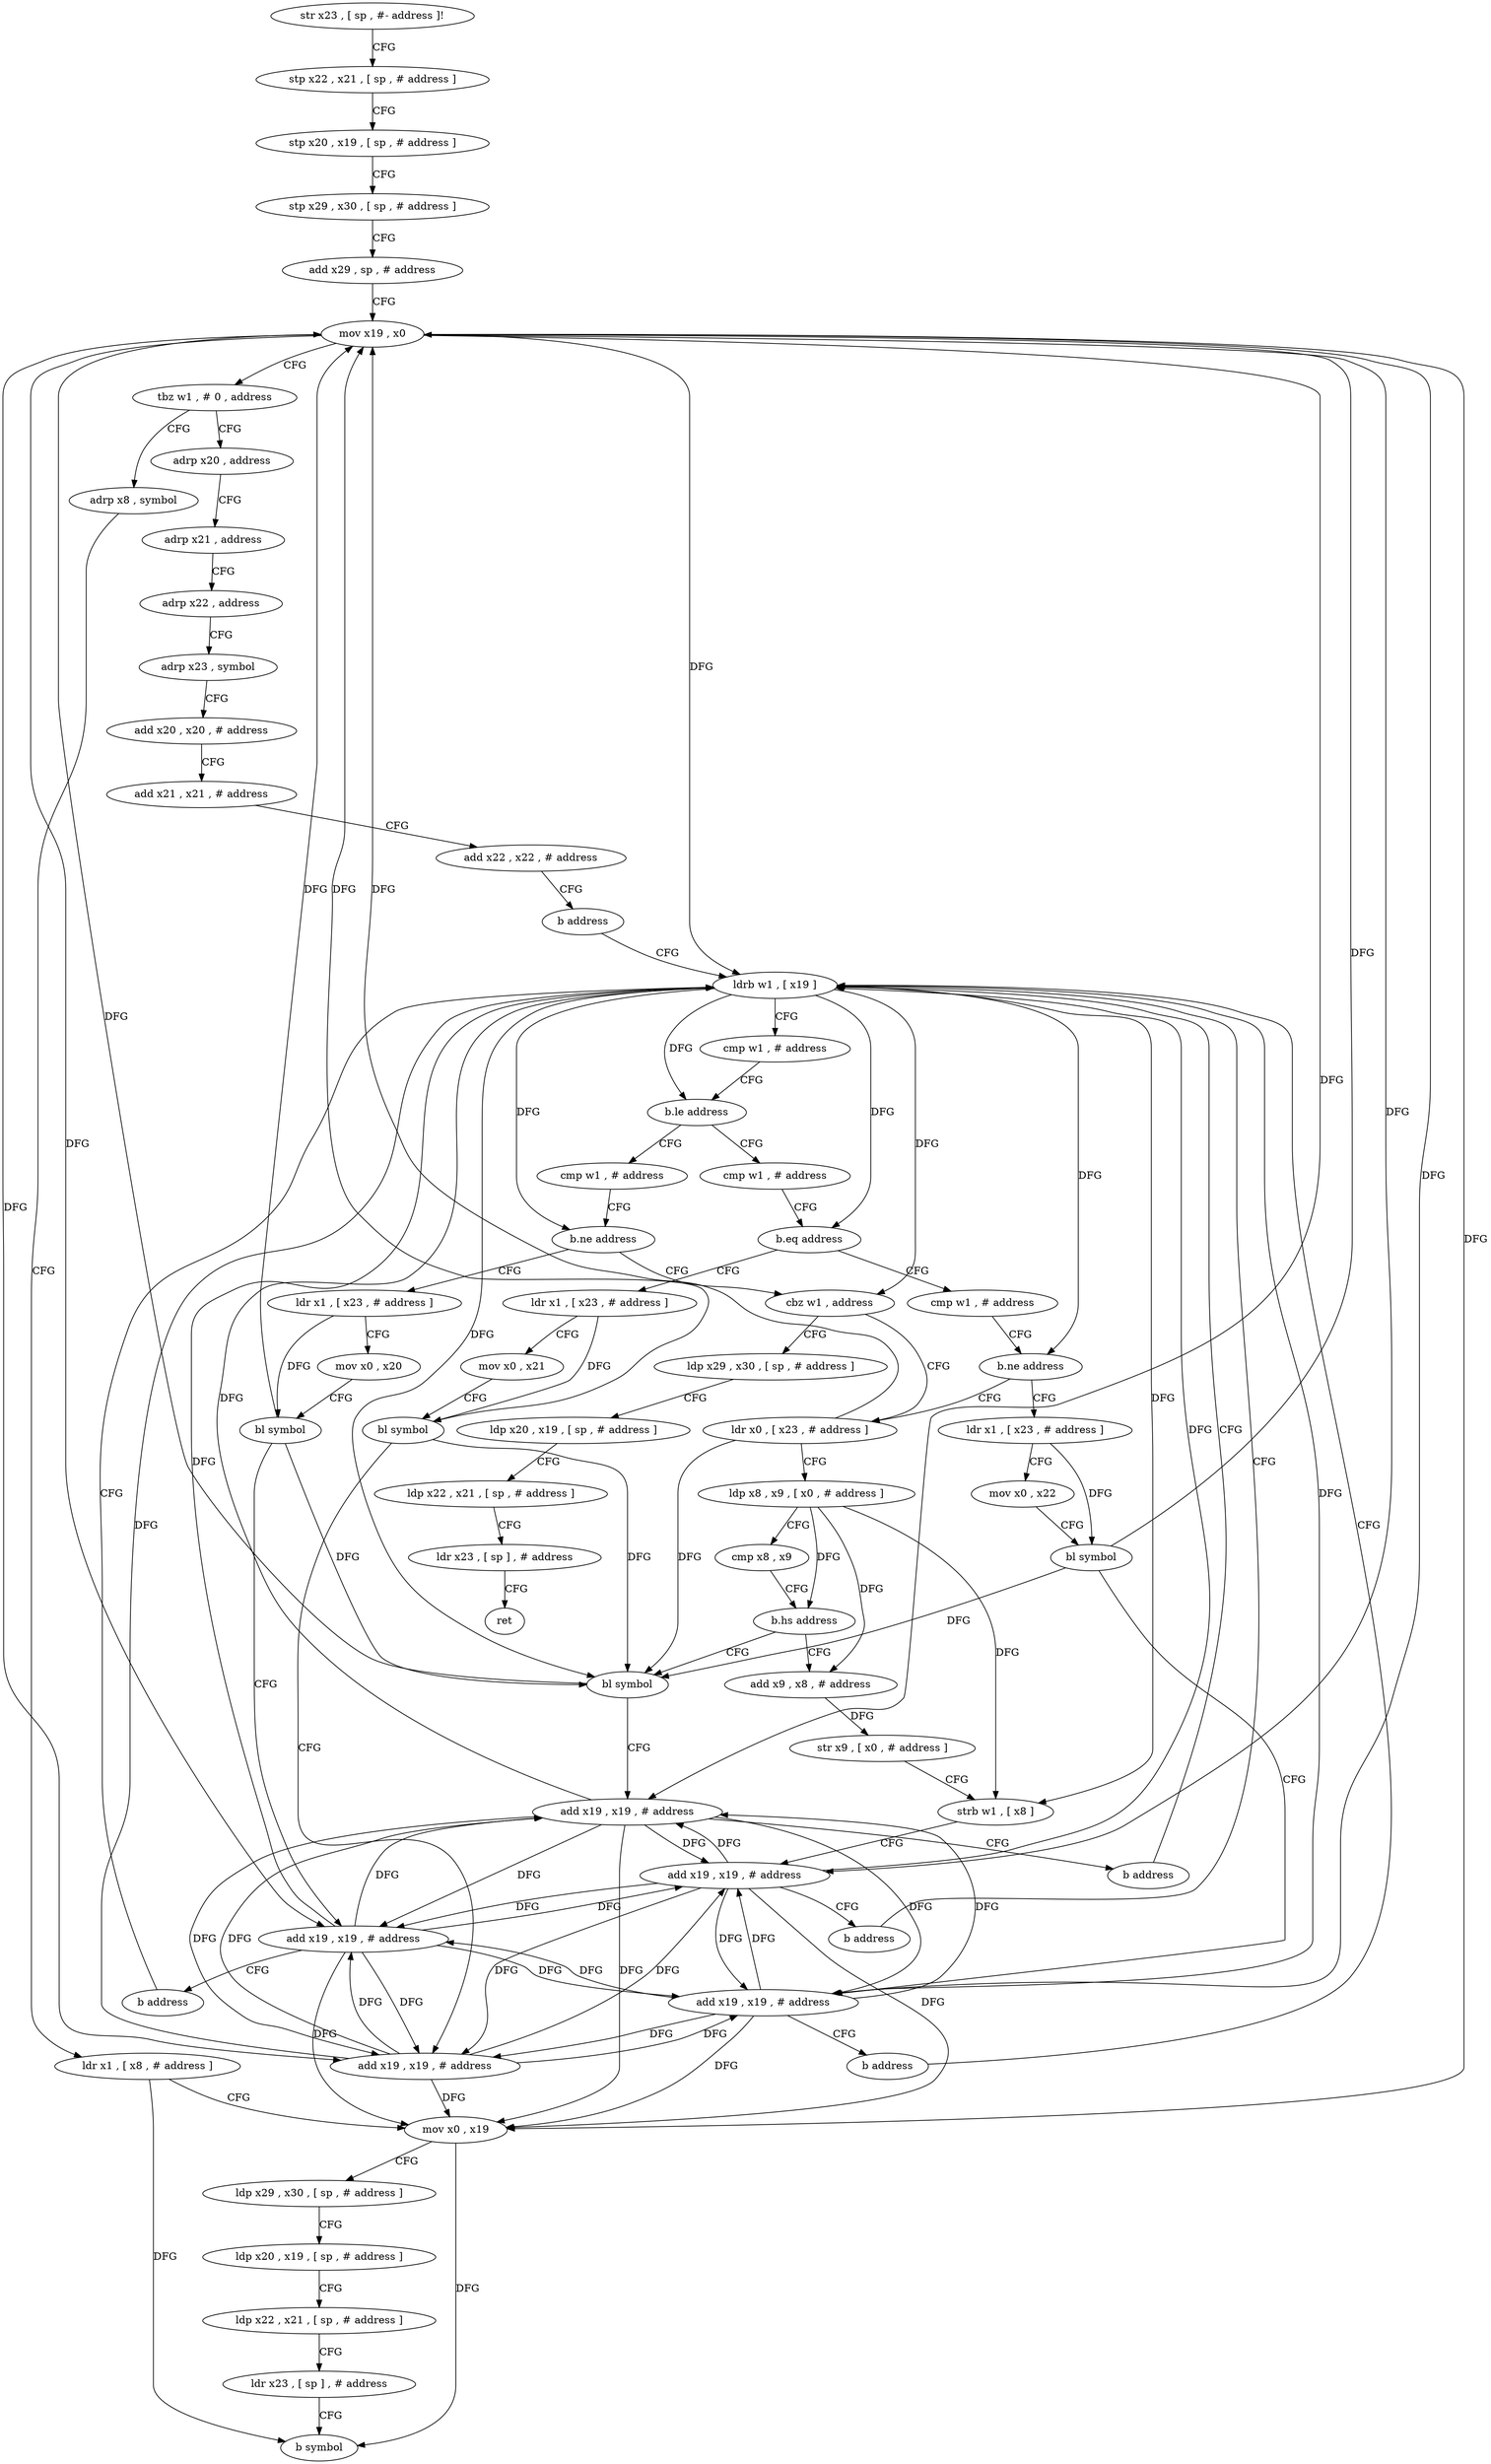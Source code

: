 digraph "func" {
"4207040" [label = "str x23 , [ sp , #- address ]!" ]
"4207044" [label = "stp x22 , x21 , [ sp , # address ]" ]
"4207048" [label = "stp x20 , x19 , [ sp , # address ]" ]
"4207052" [label = "stp x29 , x30 , [ sp , # address ]" ]
"4207056" [label = "add x29 , sp , # address" ]
"4207060" [label = "mov x19 , x0" ]
"4207064" [label = "tbz w1 , # 0 , address" ]
"4207244" [label = "adrp x8 , symbol" ]
"4207068" [label = "adrp x20 , address" ]
"4207248" [label = "ldr x1 , [ x8 , # address ]" ]
"4207252" [label = "mov x0 , x19" ]
"4207256" [label = "ldp x29 , x30 , [ sp , # address ]" ]
"4207260" [label = "ldp x20 , x19 , [ sp , # address ]" ]
"4207264" [label = "ldp x22 , x21 , [ sp , # address ]" ]
"4207268" [label = "ldr x23 , [ sp ] , # address" ]
"4207272" [label = "b symbol" ]
"4207072" [label = "adrp x21 , address" ]
"4207076" [label = "adrp x22 , address" ]
"4207080" [label = "adrp x23 , symbol" ]
"4207084" [label = "add x20 , x20 , # address" ]
"4207088" [label = "add x21 , x21 , # address" ]
"4207092" [label = "add x22 , x22 , # address" ]
"4207096" [label = "b address" ]
"4207116" [label = "ldrb w1 , [ x19 ]" ]
"4207120" [label = "cmp w1 , # address" ]
"4207124" [label = "b.le address" ]
"4207164" [label = "cmp w1 , # address" ]
"4207128" [label = "cmp w1 , # address" ]
"4207168" [label = "b.ne address" ]
"4207192" [label = "cbz w1 , address" ]
"4207172" [label = "ldr x1 , [ x23 , # address ]" ]
"4207132" [label = "b.eq address" ]
"4207100" [label = "ldr x1 , [ x23 , # address ]" ]
"4207136" [label = "cmp w1 , # address" ]
"4207276" [label = "ldp x29 , x30 , [ sp , # address ]" ]
"4207196" [label = "ldr x0 , [ x23 , # address ]" ]
"4207176" [label = "mov x0 , x20" ]
"4207180" [label = "bl symbol" ]
"4207184" [label = "add x19 , x19 , # address" ]
"4207188" [label = "b address" ]
"4207104" [label = "mov x0 , x21" ]
"4207108" [label = "bl symbol" ]
"4207112" [label = "add x19 , x19 , # address" ]
"4207140" [label = "b.ne address" ]
"4207144" [label = "ldr x1 , [ x23 , # address ]" ]
"4207280" [label = "ldp x20 , x19 , [ sp , # address ]" ]
"4207284" [label = "ldp x22 , x21 , [ sp , # address ]" ]
"4207288" [label = "ldr x23 , [ sp ] , # address" ]
"4207292" [label = "ret" ]
"4207200" [label = "ldp x8 , x9 , [ x0 , # address ]" ]
"4207204" [label = "cmp x8 , x9" ]
"4207208" [label = "b.hs address" ]
"4207232" [label = "bl symbol" ]
"4207212" [label = "add x9 , x8 , # address" ]
"4207148" [label = "mov x0 , x22" ]
"4207152" [label = "bl symbol" ]
"4207156" [label = "add x19 , x19 , # address" ]
"4207160" [label = "b address" ]
"4207236" [label = "add x19 , x19 , # address" ]
"4207240" [label = "b address" ]
"4207216" [label = "str x9 , [ x0 , # address ]" ]
"4207220" [label = "strb w1 , [ x8 ]" ]
"4207224" [label = "add x19 , x19 , # address" ]
"4207228" [label = "b address" ]
"4207040" -> "4207044" [ label = "CFG" ]
"4207044" -> "4207048" [ label = "CFG" ]
"4207048" -> "4207052" [ label = "CFG" ]
"4207052" -> "4207056" [ label = "CFG" ]
"4207056" -> "4207060" [ label = "CFG" ]
"4207060" -> "4207064" [ label = "CFG" ]
"4207060" -> "4207252" [ label = "DFG" ]
"4207060" -> "4207116" [ label = "DFG" ]
"4207060" -> "4207184" [ label = "DFG" ]
"4207060" -> "4207112" [ label = "DFG" ]
"4207060" -> "4207156" [ label = "DFG" ]
"4207060" -> "4207236" [ label = "DFG" ]
"4207060" -> "4207224" [ label = "DFG" ]
"4207064" -> "4207244" [ label = "CFG" ]
"4207064" -> "4207068" [ label = "CFG" ]
"4207244" -> "4207248" [ label = "CFG" ]
"4207068" -> "4207072" [ label = "CFG" ]
"4207248" -> "4207252" [ label = "CFG" ]
"4207248" -> "4207272" [ label = "DFG" ]
"4207252" -> "4207256" [ label = "CFG" ]
"4207252" -> "4207272" [ label = "DFG" ]
"4207256" -> "4207260" [ label = "CFG" ]
"4207260" -> "4207264" [ label = "CFG" ]
"4207264" -> "4207268" [ label = "CFG" ]
"4207268" -> "4207272" [ label = "CFG" ]
"4207072" -> "4207076" [ label = "CFG" ]
"4207076" -> "4207080" [ label = "CFG" ]
"4207080" -> "4207084" [ label = "CFG" ]
"4207084" -> "4207088" [ label = "CFG" ]
"4207088" -> "4207092" [ label = "CFG" ]
"4207092" -> "4207096" [ label = "CFG" ]
"4207096" -> "4207116" [ label = "CFG" ]
"4207116" -> "4207120" [ label = "CFG" ]
"4207116" -> "4207124" [ label = "DFG" ]
"4207116" -> "4207168" [ label = "DFG" ]
"4207116" -> "4207132" [ label = "DFG" ]
"4207116" -> "4207192" [ label = "DFG" ]
"4207116" -> "4207140" [ label = "DFG" ]
"4207116" -> "4207232" [ label = "DFG" ]
"4207116" -> "4207220" [ label = "DFG" ]
"4207120" -> "4207124" [ label = "CFG" ]
"4207124" -> "4207164" [ label = "CFG" ]
"4207124" -> "4207128" [ label = "CFG" ]
"4207164" -> "4207168" [ label = "CFG" ]
"4207128" -> "4207132" [ label = "CFG" ]
"4207168" -> "4207192" [ label = "CFG" ]
"4207168" -> "4207172" [ label = "CFG" ]
"4207192" -> "4207276" [ label = "CFG" ]
"4207192" -> "4207196" [ label = "CFG" ]
"4207172" -> "4207176" [ label = "CFG" ]
"4207172" -> "4207180" [ label = "DFG" ]
"4207132" -> "4207100" [ label = "CFG" ]
"4207132" -> "4207136" [ label = "CFG" ]
"4207100" -> "4207104" [ label = "CFG" ]
"4207100" -> "4207108" [ label = "DFG" ]
"4207136" -> "4207140" [ label = "CFG" ]
"4207276" -> "4207280" [ label = "CFG" ]
"4207196" -> "4207200" [ label = "CFG" ]
"4207196" -> "4207060" [ label = "DFG" ]
"4207196" -> "4207232" [ label = "DFG" ]
"4207176" -> "4207180" [ label = "CFG" ]
"4207180" -> "4207184" [ label = "CFG" ]
"4207180" -> "4207060" [ label = "DFG" ]
"4207180" -> "4207232" [ label = "DFG" ]
"4207184" -> "4207188" [ label = "CFG" ]
"4207184" -> "4207252" [ label = "DFG" ]
"4207184" -> "4207116" [ label = "DFG" ]
"4207184" -> "4207112" [ label = "DFG" ]
"4207184" -> "4207156" [ label = "DFG" ]
"4207184" -> "4207236" [ label = "DFG" ]
"4207184" -> "4207224" [ label = "DFG" ]
"4207188" -> "4207116" [ label = "CFG" ]
"4207104" -> "4207108" [ label = "CFG" ]
"4207108" -> "4207112" [ label = "CFG" ]
"4207108" -> "4207060" [ label = "DFG" ]
"4207108" -> "4207232" [ label = "DFG" ]
"4207112" -> "4207116" [ label = "DFG" ]
"4207112" -> "4207252" [ label = "DFG" ]
"4207112" -> "4207184" [ label = "DFG" ]
"4207112" -> "4207156" [ label = "DFG" ]
"4207112" -> "4207236" [ label = "DFG" ]
"4207112" -> "4207224" [ label = "DFG" ]
"4207140" -> "4207196" [ label = "CFG" ]
"4207140" -> "4207144" [ label = "CFG" ]
"4207144" -> "4207148" [ label = "CFG" ]
"4207144" -> "4207152" [ label = "DFG" ]
"4207280" -> "4207284" [ label = "CFG" ]
"4207284" -> "4207288" [ label = "CFG" ]
"4207288" -> "4207292" [ label = "CFG" ]
"4207200" -> "4207204" [ label = "CFG" ]
"4207200" -> "4207208" [ label = "DFG" ]
"4207200" -> "4207212" [ label = "DFG" ]
"4207200" -> "4207220" [ label = "DFG" ]
"4207204" -> "4207208" [ label = "CFG" ]
"4207208" -> "4207232" [ label = "CFG" ]
"4207208" -> "4207212" [ label = "CFG" ]
"4207232" -> "4207236" [ label = "CFG" ]
"4207232" -> "4207060" [ label = "DFG" ]
"4207212" -> "4207216" [ label = "DFG" ]
"4207148" -> "4207152" [ label = "CFG" ]
"4207152" -> "4207156" [ label = "CFG" ]
"4207152" -> "4207060" [ label = "DFG" ]
"4207152" -> "4207232" [ label = "DFG" ]
"4207156" -> "4207160" [ label = "CFG" ]
"4207156" -> "4207252" [ label = "DFG" ]
"4207156" -> "4207116" [ label = "DFG" ]
"4207156" -> "4207184" [ label = "DFG" ]
"4207156" -> "4207112" [ label = "DFG" ]
"4207156" -> "4207236" [ label = "DFG" ]
"4207156" -> "4207224" [ label = "DFG" ]
"4207160" -> "4207116" [ label = "CFG" ]
"4207236" -> "4207240" [ label = "CFG" ]
"4207236" -> "4207252" [ label = "DFG" ]
"4207236" -> "4207116" [ label = "DFG" ]
"4207236" -> "4207184" [ label = "DFG" ]
"4207236" -> "4207112" [ label = "DFG" ]
"4207236" -> "4207156" [ label = "DFG" ]
"4207236" -> "4207224" [ label = "DFG" ]
"4207240" -> "4207116" [ label = "CFG" ]
"4207216" -> "4207220" [ label = "CFG" ]
"4207220" -> "4207224" [ label = "CFG" ]
"4207224" -> "4207228" [ label = "CFG" ]
"4207224" -> "4207252" [ label = "DFG" ]
"4207224" -> "4207116" [ label = "DFG" ]
"4207224" -> "4207184" [ label = "DFG" ]
"4207224" -> "4207112" [ label = "DFG" ]
"4207224" -> "4207156" [ label = "DFG" ]
"4207224" -> "4207236" [ label = "DFG" ]
"4207228" -> "4207116" [ label = "CFG" ]
}
